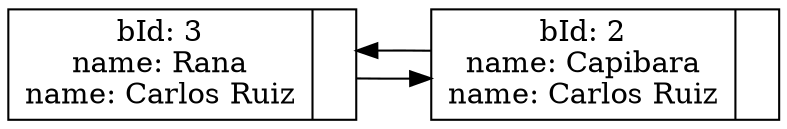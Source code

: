 digraph G {
            rankdir=LR;
            node[shape=record, height=.1]
        nodo0[label="{bId: 3\nname: Rana\nname: Carlos Ruiz\n|<f1>}"];
nodo1[label="{bId: 2\nname: Capibara\nname: Carlos Ruiz\n|<f1>}"];
nodo0 -> nodo1;
nodo1 -> nodo0[constraint=false];
}